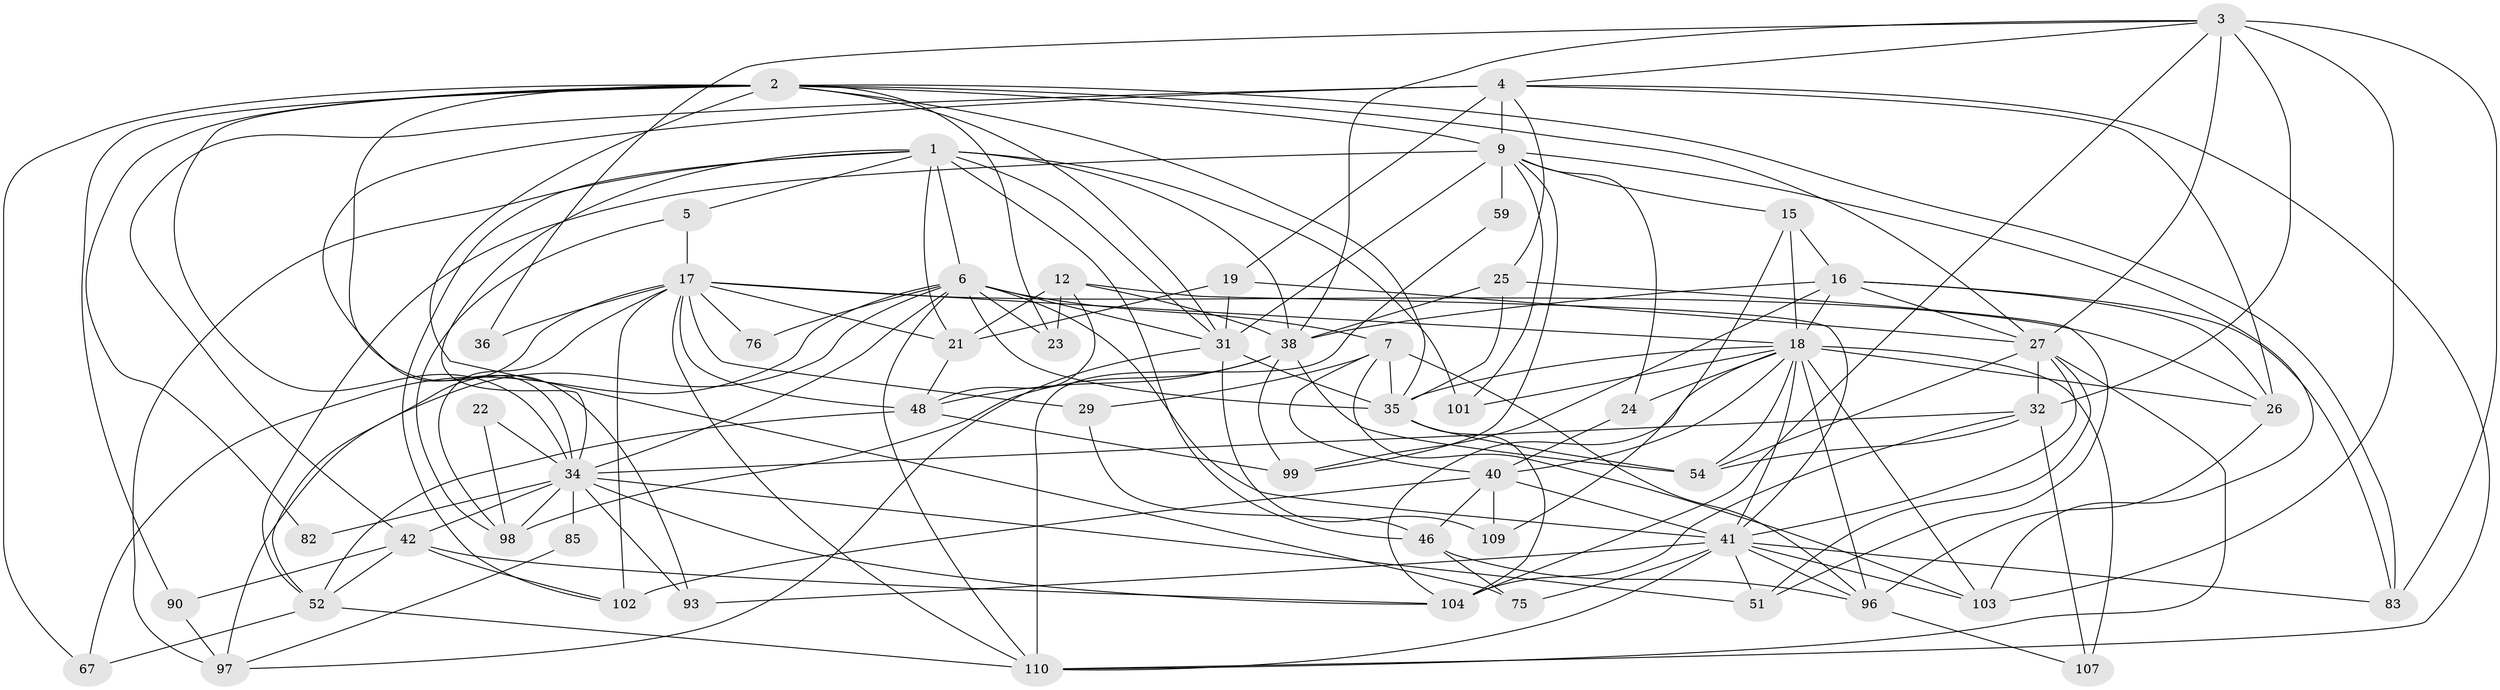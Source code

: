 // original degree distribution, {2: 0.13274336283185842, 4: 0.19469026548672566, 3: 0.336283185840708, 5: 0.1504424778761062, 6: 0.1415929203539823, 8: 0.035398230088495575, 7: 0.008849557522123894}
// Generated by graph-tools (version 1.1) at 2025/15/03/09/25 04:15:09]
// undirected, 56 vertices, 160 edges
graph export_dot {
graph [start="1"]
  node [color=gray90,style=filled];
  1 [super="+113+55"];
  2 [super="+88+10"];
  3 [super="+8+111"];
  4 [super="+13+84"];
  5;
  6 [super="+71+39+14+56"];
  7 [super="+11"];
  9 [super="+57"];
  12 [super="+105"];
  15 [super="+47"];
  16 [super="+100+20"];
  17 [super="+91+30"];
  18 [super="+33+50"];
  19 [super="+49"];
  21;
  22;
  23;
  24;
  25 [super="+28"];
  26 [super="+70"];
  27 [super="+45"];
  29;
  31 [super="+61+37"];
  32 [super="+43"];
  34 [super="+64+89"];
  35 [super="+44"];
  36;
  38 [super="+95+58+53"];
  40 [super="+94"];
  41 [super="+66+74+60"];
  42 [super="+86"];
  46 [super="+112"];
  48 [super="+87"];
  51 [super="+79"];
  52 [super="+69"];
  54 [super="+63"];
  59;
  67;
  75 [super="+81"];
  76;
  82;
  83;
  85;
  90;
  93;
  96;
  97;
  98;
  99;
  101;
  102;
  103;
  104 [super="+108"];
  107;
  109;
  110;
  1 -- 34;
  1 -- 97;
  1 -- 5;
  1 -- 21;
  1 -- 101;
  1 -- 102;
  1 -- 46;
  1 -- 31;
  1 -- 38;
  1 -- 6;
  2 -- 67;
  2 -- 82;
  2 -- 23;
  2 -- 90;
  2 -- 31;
  2 -- 83;
  2 -- 93;
  2 -- 34;
  2 -- 9;
  2 -- 35;
  2 -- 75;
  2 -- 27;
  3 -- 103;
  3 -- 32;
  3 -- 83;
  3 -- 36;
  3 -- 104;
  3 -- 38;
  3 -- 4;
  3 -- 27;
  4 -- 42 [weight=2];
  4 -- 19;
  4 -- 110;
  4 -- 9;
  4 -- 26;
  4 -- 25;
  4 -- 34;
  5 -- 98;
  5 -- 17;
  6 -- 23;
  6 -- 34;
  6 -- 110;
  6 -- 76;
  6 -- 31;
  6 -- 35;
  6 -- 97;
  6 -- 41;
  6 -- 67;
  6 -- 7;
  7 -- 35;
  7 -- 103;
  7 -- 96;
  7 -- 40;
  7 -- 29;
  9 -- 52;
  9 -- 99;
  9 -- 101;
  9 -- 103;
  9 -- 15;
  9 -- 24;
  9 -- 59;
  9 -- 31;
  12 -- 41;
  12 -- 48;
  12 -- 38;
  12 -- 21;
  12 -- 23;
  15 -- 109;
  15 -- 16;
  15 -- 18 [weight=2];
  16 -- 27;
  16 -- 83;
  16 -- 99;
  16 -- 26;
  16 -- 18;
  16 -- 38;
  17 -- 110;
  17 -- 29;
  17 -- 48;
  17 -- 36;
  17 -- 76 [weight=2];
  17 -- 18;
  17 -- 98;
  17 -- 102;
  17 -- 52;
  17 -- 21;
  17 -- 26;
  18 -- 96;
  18 -- 104;
  18 -- 35;
  18 -- 101;
  18 -- 103;
  18 -- 40;
  18 -- 107;
  18 -- 54;
  18 -- 24;
  18 -- 26;
  18 -- 41;
  19 -- 21;
  19 -- 31;
  19 -- 27;
  21 -- 48;
  22 -- 98;
  22 -- 34;
  24 -- 40;
  25 -- 38;
  25 -- 35;
  25 -- 51;
  26 -- 96;
  27 -- 32;
  27 -- 41;
  27 -- 110;
  27 -- 51;
  27 -- 54;
  29 -- 46;
  31 -- 97;
  31 -- 109;
  31 -- 35 [weight=2];
  32 -- 34;
  32 -- 54;
  32 -- 107;
  32 -- 104;
  34 -- 93;
  34 -- 51;
  34 -- 82;
  34 -- 85;
  34 -- 42;
  34 -- 104;
  34 -- 98;
  35 -- 54;
  35 -- 104 [weight=2];
  38 -- 98;
  38 -- 48;
  38 -- 99;
  38 -- 54 [weight=2];
  40 -- 46;
  40 -- 109;
  40 -- 102;
  40 -- 41;
  41 -- 96;
  41 -- 51;
  41 -- 93;
  41 -- 83;
  41 -- 103;
  41 -- 110;
  41 -- 75;
  42 -- 102;
  42 -- 104;
  42 -- 52;
  42 -- 90;
  46 -- 75;
  46 -- 96;
  48 -- 99;
  48 -- 52;
  52 -- 110;
  52 -- 67;
  59 -- 110;
  85 -- 97;
  90 -- 97;
  96 -- 107;
}
